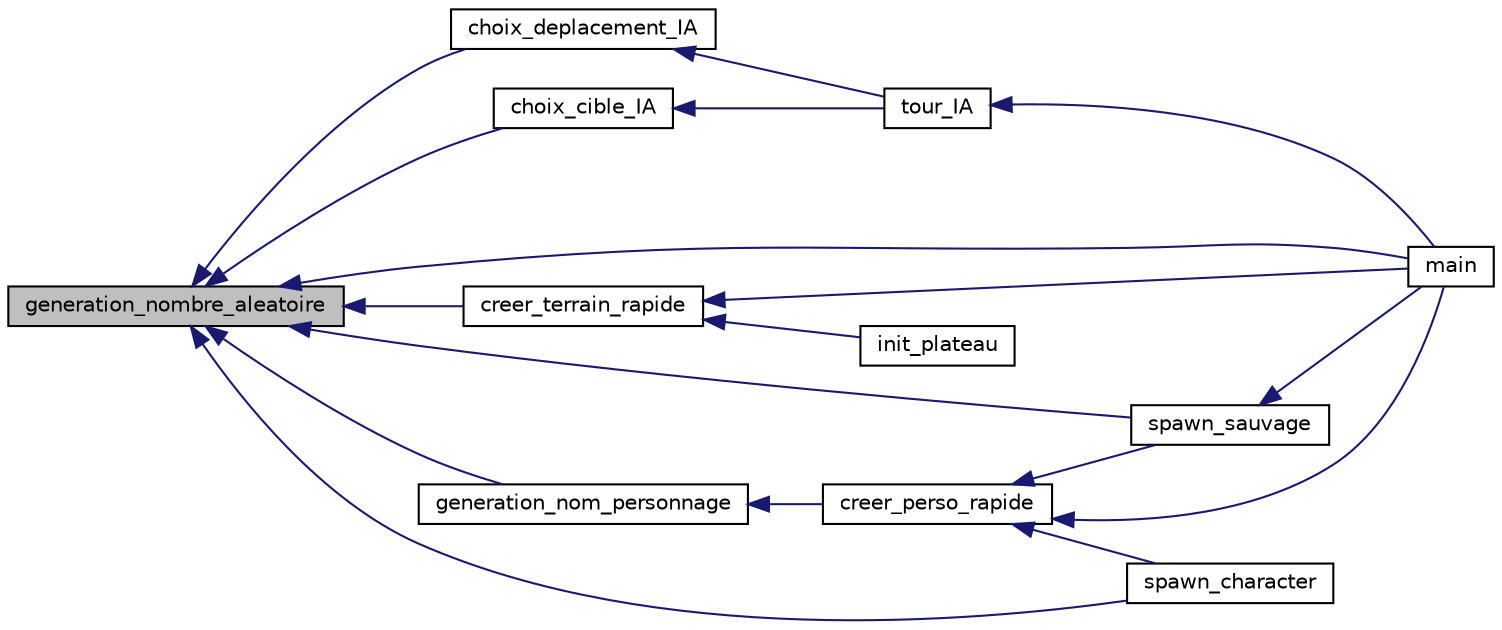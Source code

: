 digraph "generation_nombre_aleatoire"
{
 // INTERACTIVE_SVG=YES
  bgcolor="transparent";
  edge [fontname="Helvetica",fontsize="10",labelfontname="Helvetica",labelfontsize="10"];
  node [fontname="Helvetica",fontsize="10",shape=record];
  rankdir="LR";
  Node1 [label="generation_nombre_aleatoire",height=0.2,width=0.4,color="black", fillcolor="grey75", style="filled", fontcolor="black"];
  Node1 -> Node2 [dir="back",color="midnightblue",fontsize="10",style="solid",fontname="Helvetica"];
  Node2 [label="choix_deplacement_IA",height=0.2,width=0.4,color="black",URL="$_minimale_8c.html#aaa20acb53c08f4a15be29bb9d70cd9f1",tooltip="cette fonction retourne les coordonnées du déplacement choisi pour l&#39;IA "];
  Node2 -> Node3 [dir="back",color="midnightblue",fontsize="10",style="solid",fontname="Helvetica"];
  Node3 [label="tour_IA",height=0.2,width=0.4,color="black",URL="$_minimale_8c.html#a7e9553a32f70742aa8787a781dd50cea",tooltip="Fonction de déroulement d&#39;un tour pour l&#39;IA. "];
  Node3 -> Node4 [dir="back",color="midnightblue",fontsize="10",style="solid",fontname="Helvetica"];
  Node4 [label="main",height=0.2,width=0.4,color="black",URL="$_minimale_8c.html#ae66f6b31b5ad750f1fe042a706a4e3d4",tooltip="Fonction principale Fonction principale qui permet de jouer en mode Kill&#39;em&#39;all. "];
  Node1 -> Node5 [dir="back",color="midnightblue",fontsize="10",style="solid",fontname="Helvetica"];
  Node5 [label="choix_cible_IA",height=0.2,width=0.4,color="black",URL="$_minimale_8c.html#a29cde2a1505f65c5b2b190588516f6d6",tooltip="Choisi parmi la liste des cases à attaquer pour l&#39;IA, une case vide peut être attaquée. "];
  Node5 -> Node3 [dir="back",color="midnightblue",fontsize="10",style="solid",fontname="Helvetica"];
  Node1 -> Node6 [dir="back",color="midnightblue",fontsize="10",style="solid",fontname="Helvetica"];
  Node6 [label="creer_terrain_rapide",height=0.2,width=0.4,color="black",URL="$_minimale_8c.html#a88cec99ca1b112fc0553d0f09c19fcd7",tooltip="Création brève de terrain ou obstacle, possible implémentation de génération aléatoire en cas d&#39;obsta..."];
  Node6 -> Node7 [dir="back",color="midnightblue",fontsize="10",style="solid",fontname="Helvetica"];
  Node7 [label="init_plateau",height=0.2,width=0.4,color="black",URL="$_minimale_8c.html#aa17c4e2a8512aa83516a20e0df29a123",tooltip="Initialise le plateau en le remplissant de terrain par défaut. "];
  Node6 -> Node4 [dir="back",color="midnightblue",fontsize="10",style="solid",fontname="Helvetica"];
  Node1 -> Node8 [dir="back",color="midnightblue",fontsize="10",style="solid",fontname="Helvetica"];
  Node8 [label="generation_nom_personnage",height=0.2,width=0.4,color="black",URL="$_minimale_8c.html#a97c357428c810b5f8ed3fcbeb973dd88",tooltip="génère aléatoirement un nom pour un perso "];
  Node8 -> Node9 [dir="back",color="midnightblue",fontsize="10",style="solid",fontname="Helvetica"];
  Node9 [label="creer_perso_rapide",height=0.2,width=0.4,color="black",URL="$_minimale_8c.html#a59cfde1d574adf960660220d74a3d3d4",tooltip="Création brève de perso. "];
  Node9 -> Node10 [dir="back",color="midnightblue",fontsize="10",style="solid",fontname="Helvetica"];
  Node10 [label="spawn_sauvage",height=0.2,width=0.4,color="black",URL="$_minimale_8c.html#ae5778c7cb58f5d0dc868b2c3f632574e",tooltip="Créé un personnage du camp neutre à une position aléatoire sur le terrain. "];
  Node10 -> Node4 [dir="back",color="midnightblue",fontsize="10",style="solid",fontname="Helvetica"];
  Node9 -> Node11 [dir="back",color="midnightblue",fontsize="10",style="solid",fontname="Helvetica"];
  Node11 [label="spawn_character",height=0.2,width=0.4,color="black",URL="$_minimale_8c.html#a670d6c4a5f077fec01afb7b253ddc320",tooltip="Permet la création d&#39;un personnage joueur à une position aléatoire. "];
  Node9 -> Node4 [dir="back",color="midnightblue",fontsize="10",style="solid",fontname="Helvetica"];
  Node1 -> Node10 [dir="back",color="midnightblue",fontsize="10",style="solid",fontname="Helvetica"];
  Node1 -> Node11 [dir="back",color="midnightblue",fontsize="10",style="solid",fontname="Helvetica"];
  Node1 -> Node4 [dir="back",color="midnightblue",fontsize="10",style="solid",fontname="Helvetica"];
}
